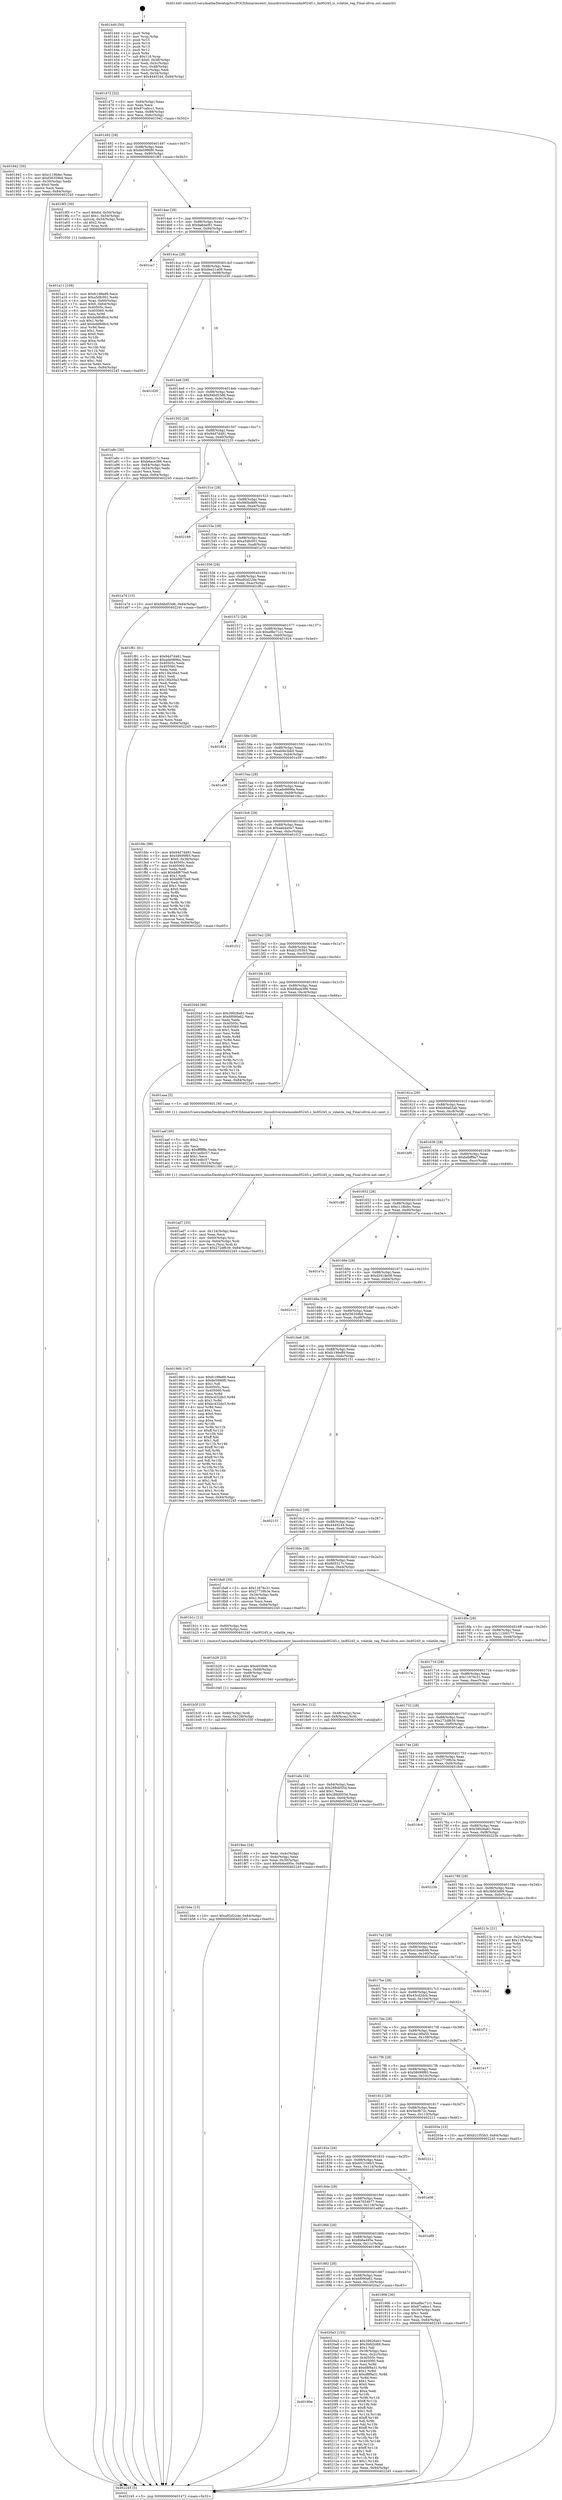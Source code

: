 digraph "0x401440" {
  label = "0x401440 (/mnt/c/Users/mathe/Desktop/tcc/POCII/binaries/extr_linuxdrivershwmonlm95245.c_lm95245_is_volatile_reg_Final-ollvm.out::main(0))"
  labelloc = "t"
  node[shape=record]

  Entry [label="",width=0.3,height=0.3,shape=circle,fillcolor=black,style=filled]
  "0x401472" [label="{
     0x401472 [32]\l
     | [instrs]\l
     &nbsp;&nbsp;0x401472 \<+6\>: mov -0x84(%rbp),%eax\l
     &nbsp;&nbsp;0x401478 \<+2\>: mov %eax,%ecx\l
     &nbsp;&nbsp;0x40147a \<+6\>: sub $0x87cabcc1,%ecx\l
     &nbsp;&nbsp;0x401480 \<+6\>: mov %eax,-0x88(%rbp)\l
     &nbsp;&nbsp;0x401486 \<+6\>: mov %ecx,-0x8c(%rbp)\l
     &nbsp;&nbsp;0x40148c \<+6\>: je 0000000000401942 \<main+0x502\>\l
  }"]
  "0x401942" [label="{
     0x401942 [30]\l
     | [instrs]\l
     &nbsp;&nbsp;0x401942 \<+5\>: mov $0xc118bfec,%eax\l
     &nbsp;&nbsp;0x401947 \<+5\>: mov $0xf36359b9,%ecx\l
     &nbsp;&nbsp;0x40194c \<+3\>: mov -0x30(%rbp),%edx\l
     &nbsp;&nbsp;0x40194f \<+3\>: cmp $0x0,%edx\l
     &nbsp;&nbsp;0x401952 \<+3\>: cmove %ecx,%eax\l
     &nbsp;&nbsp;0x401955 \<+6\>: mov %eax,-0x84(%rbp)\l
     &nbsp;&nbsp;0x40195b \<+5\>: jmp 0000000000402245 \<main+0xe05\>\l
  }"]
  "0x401492" [label="{
     0x401492 [28]\l
     | [instrs]\l
     &nbsp;&nbsp;0x401492 \<+5\>: jmp 0000000000401497 \<main+0x57\>\l
     &nbsp;&nbsp;0x401497 \<+6\>: mov -0x88(%rbp),%eax\l
     &nbsp;&nbsp;0x40149d \<+5\>: sub $0x8e5996f0,%eax\l
     &nbsp;&nbsp;0x4014a2 \<+6\>: mov %eax,-0x90(%rbp)\l
     &nbsp;&nbsp;0x4014a8 \<+6\>: je 00000000004019f3 \<main+0x5b3\>\l
  }"]
  Exit [label="",width=0.3,height=0.3,shape=circle,fillcolor=black,style=filled,peripheries=2]
  "0x4019f3" [label="{
     0x4019f3 [30]\l
     | [instrs]\l
     &nbsp;&nbsp;0x4019f3 \<+7\>: movl $0x64,-0x50(%rbp)\l
     &nbsp;&nbsp;0x4019fa \<+7\>: movl $0x1,-0x54(%rbp)\l
     &nbsp;&nbsp;0x401a01 \<+4\>: movslq -0x54(%rbp),%rax\l
     &nbsp;&nbsp;0x401a05 \<+4\>: shl $0x2,%rax\l
     &nbsp;&nbsp;0x401a09 \<+3\>: mov %rax,%rdi\l
     &nbsp;&nbsp;0x401a0c \<+5\>: call 0000000000401050 \<malloc@plt\>\l
     | [calls]\l
     &nbsp;&nbsp;0x401050 \{1\} (unknown)\l
  }"]
  "0x4014ae" [label="{
     0x4014ae [28]\l
     | [instrs]\l
     &nbsp;&nbsp;0x4014ae \<+5\>: jmp 00000000004014b3 \<main+0x73\>\l
     &nbsp;&nbsp;0x4014b3 \<+6\>: mov -0x88(%rbp),%eax\l
     &nbsp;&nbsp;0x4014b9 \<+5\>: sub $0x8e6eef81,%eax\l
     &nbsp;&nbsp;0x4014be \<+6\>: mov %eax,-0x94(%rbp)\l
     &nbsp;&nbsp;0x4014c4 \<+6\>: je 0000000000401ca7 \<main+0x867\>\l
  }"]
  "0x40189e" [label="{
     0x40189e\l
  }", style=dashed]
  "0x401ca7" [label="{
     0x401ca7\l
  }", style=dashed]
  "0x4014ca" [label="{
     0x4014ca [28]\l
     | [instrs]\l
     &nbsp;&nbsp;0x4014ca \<+5\>: jmp 00000000004014cf \<main+0x8f\>\l
     &nbsp;&nbsp;0x4014cf \<+6\>: mov -0x88(%rbp),%eax\l
     &nbsp;&nbsp;0x4014d5 \<+5\>: sub $0x8ee21a08,%eax\l
     &nbsp;&nbsp;0x4014da \<+6\>: mov %eax,-0x98(%rbp)\l
     &nbsp;&nbsp;0x4014e0 \<+6\>: je 0000000000401d30 \<main+0x8f0\>\l
  }"]
  "0x4020a3" [label="{
     0x4020a3 [153]\l
     | [instrs]\l
     &nbsp;&nbsp;0x4020a3 \<+5\>: mov $0x39926a61,%eax\l
     &nbsp;&nbsp;0x4020a8 \<+5\>: mov $0x3bfd3d69,%ecx\l
     &nbsp;&nbsp;0x4020ad \<+2\>: mov $0x1,%dl\l
     &nbsp;&nbsp;0x4020af \<+3\>: mov -0x38(%rbp),%esi\l
     &nbsp;&nbsp;0x4020b2 \<+3\>: mov %esi,-0x2c(%rbp)\l
     &nbsp;&nbsp;0x4020b5 \<+7\>: mov 0x40505c,%esi\l
     &nbsp;&nbsp;0x4020bc \<+7\>: mov 0x405060,%edi\l
     &nbsp;&nbsp;0x4020c3 \<+3\>: mov %esi,%r8d\l
     &nbsp;&nbsp;0x4020c6 \<+7\>: sub $0xd8f9a31,%r8d\l
     &nbsp;&nbsp;0x4020cd \<+4\>: sub $0x1,%r8d\l
     &nbsp;&nbsp;0x4020d1 \<+7\>: add $0xd8f9a31,%r8d\l
     &nbsp;&nbsp;0x4020d8 \<+4\>: imul %r8d,%esi\l
     &nbsp;&nbsp;0x4020dc \<+3\>: and $0x1,%esi\l
     &nbsp;&nbsp;0x4020df \<+3\>: cmp $0x0,%esi\l
     &nbsp;&nbsp;0x4020e2 \<+4\>: sete %r9b\l
     &nbsp;&nbsp;0x4020e6 \<+3\>: cmp $0xa,%edi\l
     &nbsp;&nbsp;0x4020e9 \<+4\>: setl %r10b\l
     &nbsp;&nbsp;0x4020ed \<+3\>: mov %r9b,%r11b\l
     &nbsp;&nbsp;0x4020f0 \<+4\>: xor $0xff,%r11b\l
     &nbsp;&nbsp;0x4020f4 \<+3\>: mov %r10b,%bl\l
     &nbsp;&nbsp;0x4020f7 \<+3\>: xor $0xff,%bl\l
     &nbsp;&nbsp;0x4020fa \<+3\>: xor $0x1,%dl\l
     &nbsp;&nbsp;0x4020fd \<+3\>: mov %r11b,%r14b\l
     &nbsp;&nbsp;0x402100 \<+4\>: and $0xff,%r14b\l
     &nbsp;&nbsp;0x402104 \<+3\>: and %dl,%r9b\l
     &nbsp;&nbsp;0x402107 \<+3\>: mov %bl,%r15b\l
     &nbsp;&nbsp;0x40210a \<+4\>: and $0xff,%r15b\l
     &nbsp;&nbsp;0x40210e \<+3\>: and %dl,%r10b\l
     &nbsp;&nbsp;0x402111 \<+3\>: or %r9b,%r14b\l
     &nbsp;&nbsp;0x402114 \<+3\>: or %r10b,%r15b\l
     &nbsp;&nbsp;0x402117 \<+3\>: xor %r15b,%r14b\l
     &nbsp;&nbsp;0x40211a \<+3\>: or %bl,%r11b\l
     &nbsp;&nbsp;0x40211d \<+4\>: xor $0xff,%r11b\l
     &nbsp;&nbsp;0x402121 \<+3\>: or $0x1,%dl\l
     &nbsp;&nbsp;0x402124 \<+3\>: and %dl,%r11b\l
     &nbsp;&nbsp;0x402127 \<+3\>: or %r11b,%r14b\l
     &nbsp;&nbsp;0x40212a \<+4\>: test $0x1,%r14b\l
     &nbsp;&nbsp;0x40212e \<+3\>: cmovne %ecx,%eax\l
     &nbsp;&nbsp;0x402131 \<+6\>: mov %eax,-0x84(%rbp)\l
     &nbsp;&nbsp;0x402137 \<+5\>: jmp 0000000000402245 \<main+0xe05\>\l
  }"]
  "0x401d30" [label="{
     0x401d30\l
  }", style=dashed]
  "0x4014e6" [label="{
     0x4014e6 [28]\l
     | [instrs]\l
     &nbsp;&nbsp;0x4014e6 \<+5\>: jmp 00000000004014eb \<main+0xab\>\l
     &nbsp;&nbsp;0x4014eb \<+6\>: mov -0x88(%rbp),%eax\l
     &nbsp;&nbsp;0x4014f1 \<+5\>: sub $0x94bd53d6,%eax\l
     &nbsp;&nbsp;0x4014f6 \<+6\>: mov %eax,-0x9c(%rbp)\l
     &nbsp;&nbsp;0x4014fc \<+6\>: je 0000000000401a8c \<main+0x64c\>\l
  }"]
  "0x401b4e" [label="{
     0x401b4e [15]\l
     | [instrs]\l
     &nbsp;&nbsp;0x401b4e \<+10\>: movl $0xa92d22de,-0x84(%rbp)\l
     &nbsp;&nbsp;0x401b58 \<+5\>: jmp 0000000000402245 \<main+0xe05\>\l
  }"]
  "0x401a8c" [label="{
     0x401a8c [30]\l
     | [instrs]\l
     &nbsp;&nbsp;0x401a8c \<+5\>: mov $0x805317c,%eax\l
     &nbsp;&nbsp;0x401a91 \<+5\>: mov $0xb6ace386,%ecx\l
     &nbsp;&nbsp;0x401a96 \<+3\>: mov -0x64(%rbp),%edx\l
     &nbsp;&nbsp;0x401a99 \<+3\>: cmp -0x54(%rbp),%edx\l
     &nbsp;&nbsp;0x401a9c \<+3\>: cmovl %ecx,%eax\l
     &nbsp;&nbsp;0x401a9f \<+6\>: mov %eax,-0x84(%rbp)\l
     &nbsp;&nbsp;0x401aa5 \<+5\>: jmp 0000000000402245 \<main+0xe05\>\l
  }"]
  "0x401502" [label="{
     0x401502 [28]\l
     | [instrs]\l
     &nbsp;&nbsp;0x401502 \<+5\>: jmp 0000000000401507 \<main+0xc7\>\l
     &nbsp;&nbsp;0x401507 \<+6\>: mov -0x88(%rbp),%eax\l
     &nbsp;&nbsp;0x40150d \<+5\>: sub $0x94d7d481,%eax\l
     &nbsp;&nbsp;0x401512 \<+6\>: mov %eax,-0xa0(%rbp)\l
     &nbsp;&nbsp;0x401518 \<+6\>: je 0000000000402225 \<main+0xde5\>\l
  }"]
  "0x401b3f" [label="{
     0x401b3f [15]\l
     | [instrs]\l
     &nbsp;&nbsp;0x401b3f \<+4\>: mov -0x60(%rbp),%rdi\l
     &nbsp;&nbsp;0x401b43 \<+6\>: mov %eax,-0x128(%rbp)\l
     &nbsp;&nbsp;0x401b49 \<+5\>: call 0000000000401030 \<free@plt\>\l
     | [calls]\l
     &nbsp;&nbsp;0x401030 \{1\} (unknown)\l
  }"]
  "0x402225" [label="{
     0x402225\l
  }", style=dashed]
  "0x40151e" [label="{
     0x40151e [28]\l
     | [instrs]\l
     &nbsp;&nbsp;0x40151e \<+5\>: jmp 0000000000401523 \<main+0xe3\>\l
     &nbsp;&nbsp;0x401523 \<+6\>: mov -0x88(%rbp),%eax\l
     &nbsp;&nbsp;0x401529 \<+5\>: sub $0x985bd6f9,%eax\l
     &nbsp;&nbsp;0x40152e \<+6\>: mov %eax,-0xa4(%rbp)\l
     &nbsp;&nbsp;0x401534 \<+6\>: je 0000000000402189 \<main+0xd49\>\l
  }"]
  "0x401b28" [label="{
     0x401b28 [23]\l
     | [instrs]\l
     &nbsp;&nbsp;0x401b28 \<+10\>: movabs $0x4030d6,%rdi\l
     &nbsp;&nbsp;0x401b32 \<+3\>: mov %eax,-0x68(%rbp)\l
     &nbsp;&nbsp;0x401b35 \<+3\>: mov -0x68(%rbp),%esi\l
     &nbsp;&nbsp;0x401b38 \<+2\>: mov $0x0,%al\l
     &nbsp;&nbsp;0x401b3a \<+5\>: call 0000000000401040 \<printf@plt\>\l
     | [calls]\l
     &nbsp;&nbsp;0x401040 \{1\} (unknown)\l
  }"]
  "0x402189" [label="{
     0x402189\l
  }", style=dashed]
  "0x40153a" [label="{
     0x40153a [28]\l
     | [instrs]\l
     &nbsp;&nbsp;0x40153a \<+5\>: jmp 000000000040153f \<main+0xff\>\l
     &nbsp;&nbsp;0x40153f \<+6\>: mov -0x88(%rbp),%eax\l
     &nbsp;&nbsp;0x401545 \<+5\>: sub $0xa5dfc001,%eax\l
     &nbsp;&nbsp;0x40154a \<+6\>: mov %eax,-0xa8(%rbp)\l
     &nbsp;&nbsp;0x401550 \<+6\>: je 0000000000401a7d \<main+0x63d\>\l
  }"]
  "0x401ad7" [label="{
     0x401ad7 [35]\l
     | [instrs]\l
     &nbsp;&nbsp;0x401ad7 \<+6\>: mov -0x124(%rbp),%ecx\l
     &nbsp;&nbsp;0x401add \<+3\>: imul %eax,%ecx\l
     &nbsp;&nbsp;0x401ae0 \<+4\>: mov -0x60(%rbp),%rsi\l
     &nbsp;&nbsp;0x401ae4 \<+4\>: movslq -0x64(%rbp),%rdi\l
     &nbsp;&nbsp;0x401ae8 \<+3\>: mov %ecx,(%rsi,%rdi,4)\l
     &nbsp;&nbsp;0x401aeb \<+10\>: movl $0x272df639,-0x84(%rbp)\l
     &nbsp;&nbsp;0x401af5 \<+5\>: jmp 0000000000402245 \<main+0xe05\>\l
  }"]
  "0x401a7d" [label="{
     0x401a7d [15]\l
     | [instrs]\l
     &nbsp;&nbsp;0x401a7d \<+10\>: movl $0x94bd53d6,-0x84(%rbp)\l
     &nbsp;&nbsp;0x401a87 \<+5\>: jmp 0000000000402245 \<main+0xe05\>\l
  }"]
  "0x401556" [label="{
     0x401556 [28]\l
     | [instrs]\l
     &nbsp;&nbsp;0x401556 \<+5\>: jmp 000000000040155b \<main+0x11b\>\l
     &nbsp;&nbsp;0x40155b \<+6\>: mov -0x88(%rbp),%eax\l
     &nbsp;&nbsp;0x401561 \<+5\>: sub $0xa92d22de,%eax\l
     &nbsp;&nbsp;0x401566 \<+6\>: mov %eax,-0xac(%rbp)\l
     &nbsp;&nbsp;0x40156c \<+6\>: je 0000000000401f81 \<main+0xb41\>\l
  }"]
  "0x401aaf" [label="{
     0x401aaf [40]\l
     | [instrs]\l
     &nbsp;&nbsp;0x401aaf \<+5\>: mov $0x2,%ecx\l
     &nbsp;&nbsp;0x401ab4 \<+1\>: cltd\l
     &nbsp;&nbsp;0x401ab5 \<+2\>: idiv %ecx\l
     &nbsp;&nbsp;0x401ab7 \<+6\>: imul $0xfffffffe,%edx,%ecx\l
     &nbsp;&nbsp;0x401abd \<+6\>: add $0x1edbc57,%ecx\l
     &nbsp;&nbsp;0x401ac3 \<+3\>: add $0x1,%ecx\l
     &nbsp;&nbsp;0x401ac6 \<+6\>: sub $0x1edbc57,%ecx\l
     &nbsp;&nbsp;0x401acc \<+6\>: mov %ecx,-0x124(%rbp)\l
     &nbsp;&nbsp;0x401ad2 \<+5\>: call 0000000000401160 \<next_i\>\l
     | [calls]\l
     &nbsp;&nbsp;0x401160 \{1\} (/mnt/c/Users/mathe/Desktop/tcc/POCII/binaries/extr_linuxdrivershwmonlm95245.c_lm95245_is_volatile_reg_Final-ollvm.out::next_i)\l
  }"]
  "0x401f81" [label="{
     0x401f81 [91]\l
     | [instrs]\l
     &nbsp;&nbsp;0x401f81 \<+5\>: mov $0x94d7d481,%eax\l
     &nbsp;&nbsp;0x401f86 \<+5\>: mov $0xade9896a,%ecx\l
     &nbsp;&nbsp;0x401f8b \<+7\>: mov 0x40505c,%edx\l
     &nbsp;&nbsp;0x401f92 \<+7\>: mov 0x405060,%esi\l
     &nbsp;&nbsp;0x401f99 \<+2\>: mov %edx,%edi\l
     &nbsp;&nbsp;0x401f9b \<+6\>: add $0x13fa30a3,%edi\l
     &nbsp;&nbsp;0x401fa1 \<+3\>: sub $0x1,%edi\l
     &nbsp;&nbsp;0x401fa4 \<+6\>: sub $0x13fa30a3,%edi\l
     &nbsp;&nbsp;0x401faa \<+3\>: imul %edi,%edx\l
     &nbsp;&nbsp;0x401fad \<+3\>: and $0x1,%edx\l
     &nbsp;&nbsp;0x401fb0 \<+3\>: cmp $0x0,%edx\l
     &nbsp;&nbsp;0x401fb3 \<+4\>: sete %r8b\l
     &nbsp;&nbsp;0x401fb7 \<+3\>: cmp $0xa,%esi\l
     &nbsp;&nbsp;0x401fba \<+4\>: setl %r9b\l
     &nbsp;&nbsp;0x401fbe \<+3\>: mov %r8b,%r10b\l
     &nbsp;&nbsp;0x401fc1 \<+3\>: and %r9b,%r10b\l
     &nbsp;&nbsp;0x401fc4 \<+3\>: xor %r9b,%r8b\l
     &nbsp;&nbsp;0x401fc7 \<+3\>: or %r8b,%r10b\l
     &nbsp;&nbsp;0x401fca \<+4\>: test $0x1,%r10b\l
     &nbsp;&nbsp;0x401fce \<+3\>: cmovne %ecx,%eax\l
     &nbsp;&nbsp;0x401fd1 \<+6\>: mov %eax,-0x84(%rbp)\l
     &nbsp;&nbsp;0x401fd7 \<+5\>: jmp 0000000000402245 \<main+0xe05\>\l
  }"]
  "0x401572" [label="{
     0x401572 [28]\l
     | [instrs]\l
     &nbsp;&nbsp;0x401572 \<+5\>: jmp 0000000000401577 \<main+0x137\>\l
     &nbsp;&nbsp;0x401577 \<+6\>: mov -0x88(%rbp),%eax\l
     &nbsp;&nbsp;0x40157d \<+5\>: sub $0xa9bc71c1,%eax\l
     &nbsp;&nbsp;0x401582 \<+6\>: mov %eax,-0xb0(%rbp)\l
     &nbsp;&nbsp;0x401588 \<+6\>: je 0000000000401924 \<main+0x4e4\>\l
  }"]
  "0x401a11" [label="{
     0x401a11 [108]\l
     | [instrs]\l
     &nbsp;&nbsp;0x401a11 \<+5\>: mov $0xfc198e89,%ecx\l
     &nbsp;&nbsp;0x401a16 \<+5\>: mov $0xa5dfc001,%edx\l
     &nbsp;&nbsp;0x401a1b \<+4\>: mov %rax,-0x60(%rbp)\l
     &nbsp;&nbsp;0x401a1f \<+7\>: movl $0x0,-0x64(%rbp)\l
     &nbsp;&nbsp;0x401a26 \<+7\>: mov 0x40505c,%esi\l
     &nbsp;&nbsp;0x401a2d \<+8\>: mov 0x405060,%r8d\l
     &nbsp;&nbsp;0x401a35 \<+3\>: mov %esi,%r9d\l
     &nbsp;&nbsp;0x401a38 \<+7\>: sub $0xbdd8d8cd,%r9d\l
     &nbsp;&nbsp;0x401a3f \<+4\>: sub $0x1,%r9d\l
     &nbsp;&nbsp;0x401a43 \<+7\>: add $0xbdd8d8cd,%r9d\l
     &nbsp;&nbsp;0x401a4a \<+4\>: imul %r9d,%esi\l
     &nbsp;&nbsp;0x401a4e \<+3\>: and $0x1,%esi\l
     &nbsp;&nbsp;0x401a51 \<+3\>: cmp $0x0,%esi\l
     &nbsp;&nbsp;0x401a54 \<+4\>: sete %r10b\l
     &nbsp;&nbsp;0x401a58 \<+4\>: cmp $0xa,%r8d\l
     &nbsp;&nbsp;0x401a5c \<+4\>: setl %r11b\l
     &nbsp;&nbsp;0x401a60 \<+3\>: mov %r10b,%bl\l
     &nbsp;&nbsp;0x401a63 \<+3\>: and %r11b,%bl\l
     &nbsp;&nbsp;0x401a66 \<+3\>: xor %r11b,%r10b\l
     &nbsp;&nbsp;0x401a69 \<+3\>: or %r10b,%bl\l
     &nbsp;&nbsp;0x401a6c \<+3\>: test $0x1,%bl\l
     &nbsp;&nbsp;0x401a6f \<+3\>: cmovne %edx,%ecx\l
     &nbsp;&nbsp;0x401a72 \<+6\>: mov %ecx,-0x84(%rbp)\l
     &nbsp;&nbsp;0x401a78 \<+5\>: jmp 0000000000402245 \<main+0xe05\>\l
  }"]
  "0x401924" [label="{
     0x401924\l
  }", style=dashed]
  "0x40158e" [label="{
     0x40158e [28]\l
     | [instrs]\l
     &nbsp;&nbsp;0x40158e \<+5\>: jmp 0000000000401593 \<main+0x153\>\l
     &nbsp;&nbsp;0x401593 \<+6\>: mov -0x88(%rbp),%eax\l
     &nbsp;&nbsp;0x401599 \<+5\>: sub $0xab9e3bb0,%eax\l
     &nbsp;&nbsp;0x40159e \<+6\>: mov %eax,-0xb4(%rbp)\l
     &nbsp;&nbsp;0x4015a4 \<+6\>: je 0000000000401e39 \<main+0x9f9\>\l
  }"]
  "0x401882" [label="{
     0x401882 [28]\l
     | [instrs]\l
     &nbsp;&nbsp;0x401882 \<+5\>: jmp 0000000000401887 \<main+0x447\>\l
     &nbsp;&nbsp;0x401887 \<+6\>: mov -0x88(%rbp),%eax\l
     &nbsp;&nbsp;0x40188d \<+5\>: sub $0x6f090a62,%eax\l
     &nbsp;&nbsp;0x401892 \<+6\>: mov %eax,-0x120(%rbp)\l
     &nbsp;&nbsp;0x401898 \<+6\>: je 00000000004020a3 \<main+0xc63\>\l
  }"]
  "0x401e39" [label="{
     0x401e39\l
  }", style=dashed]
  "0x4015aa" [label="{
     0x4015aa [28]\l
     | [instrs]\l
     &nbsp;&nbsp;0x4015aa \<+5\>: jmp 00000000004015af \<main+0x16f\>\l
     &nbsp;&nbsp;0x4015af \<+6\>: mov -0x88(%rbp),%eax\l
     &nbsp;&nbsp;0x4015b5 \<+5\>: sub $0xade9896a,%eax\l
     &nbsp;&nbsp;0x4015ba \<+6\>: mov %eax,-0xb8(%rbp)\l
     &nbsp;&nbsp;0x4015c0 \<+6\>: je 0000000000401fdc \<main+0xb9c\>\l
  }"]
  "0x401906" [label="{
     0x401906 [30]\l
     | [instrs]\l
     &nbsp;&nbsp;0x401906 \<+5\>: mov $0xa9bc71c1,%eax\l
     &nbsp;&nbsp;0x40190b \<+5\>: mov $0x87cabcc1,%ecx\l
     &nbsp;&nbsp;0x401910 \<+3\>: mov -0x30(%rbp),%edx\l
     &nbsp;&nbsp;0x401913 \<+3\>: cmp $0x1,%edx\l
     &nbsp;&nbsp;0x401916 \<+3\>: cmovl %ecx,%eax\l
     &nbsp;&nbsp;0x401919 \<+6\>: mov %eax,-0x84(%rbp)\l
     &nbsp;&nbsp;0x40191f \<+5\>: jmp 0000000000402245 \<main+0xe05\>\l
  }"]
  "0x401fdc" [label="{
     0x401fdc [98]\l
     | [instrs]\l
     &nbsp;&nbsp;0x401fdc \<+5\>: mov $0x94d7d481,%eax\l
     &nbsp;&nbsp;0x401fe1 \<+5\>: mov $0x58699f65,%ecx\l
     &nbsp;&nbsp;0x401fe6 \<+7\>: movl $0x0,-0x38(%rbp)\l
     &nbsp;&nbsp;0x401fed \<+7\>: mov 0x40505c,%edx\l
     &nbsp;&nbsp;0x401ff4 \<+7\>: mov 0x405060,%esi\l
     &nbsp;&nbsp;0x401ffb \<+2\>: mov %edx,%edi\l
     &nbsp;&nbsp;0x401ffd \<+6\>: add $0xb8f670a9,%edi\l
     &nbsp;&nbsp;0x402003 \<+3\>: sub $0x1,%edi\l
     &nbsp;&nbsp;0x402006 \<+6\>: sub $0xb8f670a9,%edi\l
     &nbsp;&nbsp;0x40200c \<+3\>: imul %edi,%edx\l
     &nbsp;&nbsp;0x40200f \<+3\>: and $0x1,%edx\l
     &nbsp;&nbsp;0x402012 \<+3\>: cmp $0x0,%edx\l
     &nbsp;&nbsp;0x402015 \<+4\>: sete %r8b\l
     &nbsp;&nbsp;0x402019 \<+3\>: cmp $0xa,%esi\l
     &nbsp;&nbsp;0x40201c \<+4\>: setl %r9b\l
     &nbsp;&nbsp;0x402020 \<+3\>: mov %r8b,%r10b\l
     &nbsp;&nbsp;0x402023 \<+3\>: and %r9b,%r10b\l
     &nbsp;&nbsp;0x402026 \<+3\>: xor %r9b,%r8b\l
     &nbsp;&nbsp;0x402029 \<+3\>: or %r8b,%r10b\l
     &nbsp;&nbsp;0x40202c \<+4\>: test $0x1,%r10b\l
     &nbsp;&nbsp;0x402030 \<+3\>: cmovne %ecx,%eax\l
     &nbsp;&nbsp;0x402033 \<+6\>: mov %eax,-0x84(%rbp)\l
     &nbsp;&nbsp;0x402039 \<+5\>: jmp 0000000000402245 \<main+0xe05\>\l
  }"]
  "0x4015c6" [label="{
     0x4015c6 [28]\l
     | [instrs]\l
     &nbsp;&nbsp;0x4015c6 \<+5\>: jmp 00000000004015cb \<main+0x18b\>\l
     &nbsp;&nbsp;0x4015cb \<+6\>: mov -0x88(%rbp),%eax\l
     &nbsp;&nbsp;0x4015d1 \<+5\>: sub $0xaeb4e0a7,%eax\l
     &nbsp;&nbsp;0x4015d6 \<+6\>: mov %eax,-0xbc(%rbp)\l
     &nbsp;&nbsp;0x4015dc \<+6\>: je 0000000000401f12 \<main+0xad2\>\l
  }"]
  "0x401866" [label="{
     0x401866 [28]\l
     | [instrs]\l
     &nbsp;&nbsp;0x401866 \<+5\>: jmp 000000000040186b \<main+0x42b\>\l
     &nbsp;&nbsp;0x40186b \<+6\>: mov -0x88(%rbp),%eax\l
     &nbsp;&nbsp;0x401871 \<+5\>: sub $0x6b6a495e,%eax\l
     &nbsp;&nbsp;0x401876 \<+6\>: mov %eax,-0x11c(%rbp)\l
     &nbsp;&nbsp;0x40187c \<+6\>: je 0000000000401906 \<main+0x4c6\>\l
  }"]
  "0x401f12" [label="{
     0x401f12\l
  }", style=dashed]
  "0x4015e2" [label="{
     0x4015e2 [28]\l
     | [instrs]\l
     &nbsp;&nbsp;0x4015e2 \<+5\>: jmp 00000000004015e7 \<main+0x1a7\>\l
     &nbsp;&nbsp;0x4015e7 \<+6\>: mov -0x88(%rbp),%eax\l
     &nbsp;&nbsp;0x4015ed \<+5\>: sub $0xb21f55b3,%eax\l
     &nbsp;&nbsp;0x4015f2 \<+6\>: mov %eax,-0xc0(%rbp)\l
     &nbsp;&nbsp;0x4015f8 \<+6\>: je 000000000040204d \<main+0xc0d\>\l
  }"]
  "0x401e89" [label="{
     0x401e89\l
  }", style=dashed]
  "0x40204d" [label="{
     0x40204d [86]\l
     | [instrs]\l
     &nbsp;&nbsp;0x40204d \<+5\>: mov $0x39926a61,%eax\l
     &nbsp;&nbsp;0x402052 \<+5\>: mov $0x6f090a62,%ecx\l
     &nbsp;&nbsp;0x402057 \<+2\>: xor %edx,%edx\l
     &nbsp;&nbsp;0x402059 \<+7\>: mov 0x40505c,%esi\l
     &nbsp;&nbsp;0x402060 \<+7\>: mov 0x405060,%edi\l
     &nbsp;&nbsp;0x402067 \<+3\>: sub $0x1,%edx\l
     &nbsp;&nbsp;0x40206a \<+3\>: mov %esi,%r8d\l
     &nbsp;&nbsp;0x40206d \<+3\>: add %edx,%r8d\l
     &nbsp;&nbsp;0x402070 \<+4\>: imul %r8d,%esi\l
     &nbsp;&nbsp;0x402074 \<+3\>: and $0x1,%esi\l
     &nbsp;&nbsp;0x402077 \<+3\>: cmp $0x0,%esi\l
     &nbsp;&nbsp;0x40207a \<+4\>: sete %r9b\l
     &nbsp;&nbsp;0x40207e \<+3\>: cmp $0xa,%edi\l
     &nbsp;&nbsp;0x402081 \<+4\>: setl %r10b\l
     &nbsp;&nbsp;0x402085 \<+3\>: mov %r9b,%r11b\l
     &nbsp;&nbsp;0x402088 \<+3\>: and %r10b,%r11b\l
     &nbsp;&nbsp;0x40208b \<+3\>: xor %r10b,%r9b\l
     &nbsp;&nbsp;0x40208e \<+3\>: or %r9b,%r11b\l
     &nbsp;&nbsp;0x402091 \<+4\>: test $0x1,%r11b\l
     &nbsp;&nbsp;0x402095 \<+3\>: cmovne %ecx,%eax\l
     &nbsp;&nbsp;0x402098 \<+6\>: mov %eax,-0x84(%rbp)\l
     &nbsp;&nbsp;0x40209e \<+5\>: jmp 0000000000402245 \<main+0xe05\>\l
  }"]
  "0x4015fe" [label="{
     0x4015fe [28]\l
     | [instrs]\l
     &nbsp;&nbsp;0x4015fe \<+5\>: jmp 0000000000401603 \<main+0x1c3\>\l
     &nbsp;&nbsp;0x401603 \<+6\>: mov -0x88(%rbp),%eax\l
     &nbsp;&nbsp;0x401609 \<+5\>: sub $0xb6ace386,%eax\l
     &nbsp;&nbsp;0x40160e \<+6\>: mov %eax,-0xc4(%rbp)\l
     &nbsp;&nbsp;0x401614 \<+6\>: je 0000000000401aaa \<main+0x66a\>\l
  }"]
  "0x40184a" [label="{
     0x40184a [28]\l
     | [instrs]\l
     &nbsp;&nbsp;0x40184a \<+5\>: jmp 000000000040184f \<main+0x40f\>\l
     &nbsp;&nbsp;0x40184f \<+6\>: mov -0x88(%rbp),%eax\l
     &nbsp;&nbsp;0x401855 \<+5\>: sub $0x67654b77,%eax\l
     &nbsp;&nbsp;0x40185a \<+6\>: mov %eax,-0x118(%rbp)\l
     &nbsp;&nbsp;0x401860 \<+6\>: je 0000000000401e89 \<main+0xa49\>\l
  }"]
  "0x401aaa" [label="{
     0x401aaa [5]\l
     | [instrs]\l
     &nbsp;&nbsp;0x401aaa \<+5\>: call 0000000000401160 \<next_i\>\l
     | [calls]\l
     &nbsp;&nbsp;0x401160 \{1\} (/mnt/c/Users/mathe/Desktop/tcc/POCII/binaries/extr_linuxdrivershwmonlm95245.c_lm95245_is_volatile_reg_Final-ollvm.out::next_i)\l
  }"]
  "0x40161a" [label="{
     0x40161a [28]\l
     | [instrs]\l
     &nbsp;&nbsp;0x40161a \<+5\>: jmp 000000000040161f \<main+0x1df\>\l
     &nbsp;&nbsp;0x40161f \<+6\>: mov -0x88(%rbp),%eax\l
     &nbsp;&nbsp;0x401625 \<+5\>: sub $0xb94a62ab,%eax\l
     &nbsp;&nbsp;0x40162a \<+6\>: mov %eax,-0xc8(%rbp)\l
     &nbsp;&nbsp;0x401630 \<+6\>: je 0000000000401bf0 \<main+0x7b0\>\l
  }"]
  "0x401e08" [label="{
     0x401e08\l
  }", style=dashed]
  "0x401bf0" [label="{
     0x401bf0\l
  }", style=dashed]
  "0x401636" [label="{
     0x401636 [28]\l
     | [instrs]\l
     &nbsp;&nbsp;0x401636 \<+5\>: jmp 000000000040163b \<main+0x1fb\>\l
     &nbsp;&nbsp;0x40163b \<+6\>: mov -0x88(%rbp),%eax\l
     &nbsp;&nbsp;0x401641 \<+5\>: sub $0xbdbff9a7,%eax\l
     &nbsp;&nbsp;0x401646 \<+6\>: mov %eax,-0xcc(%rbp)\l
     &nbsp;&nbsp;0x40164c \<+6\>: je 0000000000401c89 \<main+0x849\>\l
  }"]
  "0x40182e" [label="{
     0x40182e [28]\l
     | [instrs]\l
     &nbsp;&nbsp;0x40182e \<+5\>: jmp 0000000000401833 \<main+0x3f3\>\l
     &nbsp;&nbsp;0x401833 \<+6\>: mov -0x88(%rbp),%eax\l
     &nbsp;&nbsp;0x401839 \<+5\>: sub $0x652106b3,%eax\l
     &nbsp;&nbsp;0x40183e \<+6\>: mov %eax,-0x114(%rbp)\l
     &nbsp;&nbsp;0x401844 \<+6\>: je 0000000000401e08 \<main+0x9c8\>\l
  }"]
  "0x401c89" [label="{
     0x401c89\l
  }", style=dashed]
  "0x401652" [label="{
     0x401652 [28]\l
     | [instrs]\l
     &nbsp;&nbsp;0x401652 \<+5\>: jmp 0000000000401657 \<main+0x217\>\l
     &nbsp;&nbsp;0x401657 \<+6\>: mov -0x88(%rbp),%eax\l
     &nbsp;&nbsp;0x40165d \<+5\>: sub $0xc118bfec,%eax\l
     &nbsp;&nbsp;0x401662 \<+6\>: mov %eax,-0xd0(%rbp)\l
     &nbsp;&nbsp;0x401668 \<+6\>: je 0000000000401e7a \<main+0xa3a\>\l
  }"]
  "0x402211" [label="{
     0x402211\l
  }", style=dashed]
  "0x401e7a" [label="{
     0x401e7a\l
  }", style=dashed]
  "0x40166e" [label="{
     0x40166e [28]\l
     | [instrs]\l
     &nbsp;&nbsp;0x40166e \<+5\>: jmp 0000000000401673 \<main+0x233\>\l
     &nbsp;&nbsp;0x401673 \<+6\>: mov -0x88(%rbp),%eax\l
     &nbsp;&nbsp;0x401679 \<+5\>: sub $0xd3418e08,%eax\l
     &nbsp;&nbsp;0x40167e \<+6\>: mov %eax,-0xd4(%rbp)\l
     &nbsp;&nbsp;0x401684 \<+6\>: je 00000000004021c1 \<main+0xd81\>\l
  }"]
  "0x401812" [label="{
     0x401812 [28]\l
     | [instrs]\l
     &nbsp;&nbsp;0x401812 \<+5\>: jmp 0000000000401817 \<main+0x3d7\>\l
     &nbsp;&nbsp;0x401817 \<+6\>: mov -0x88(%rbp),%eax\l
     &nbsp;&nbsp;0x40181d \<+5\>: sub $0x5ecfb72c,%eax\l
     &nbsp;&nbsp;0x401822 \<+6\>: mov %eax,-0x110(%rbp)\l
     &nbsp;&nbsp;0x401828 \<+6\>: je 0000000000402211 \<main+0xdd1\>\l
  }"]
  "0x4021c1" [label="{
     0x4021c1\l
  }", style=dashed]
  "0x40168a" [label="{
     0x40168a [28]\l
     | [instrs]\l
     &nbsp;&nbsp;0x40168a \<+5\>: jmp 000000000040168f \<main+0x24f\>\l
     &nbsp;&nbsp;0x40168f \<+6\>: mov -0x88(%rbp),%eax\l
     &nbsp;&nbsp;0x401695 \<+5\>: sub $0xf36359b9,%eax\l
     &nbsp;&nbsp;0x40169a \<+6\>: mov %eax,-0xd8(%rbp)\l
     &nbsp;&nbsp;0x4016a0 \<+6\>: je 0000000000401960 \<main+0x520\>\l
  }"]
  "0x40203e" [label="{
     0x40203e [15]\l
     | [instrs]\l
     &nbsp;&nbsp;0x40203e \<+10\>: movl $0xb21f55b3,-0x84(%rbp)\l
     &nbsp;&nbsp;0x402048 \<+5\>: jmp 0000000000402245 \<main+0xe05\>\l
  }"]
  "0x401960" [label="{
     0x401960 [147]\l
     | [instrs]\l
     &nbsp;&nbsp;0x401960 \<+5\>: mov $0xfc198e89,%eax\l
     &nbsp;&nbsp;0x401965 \<+5\>: mov $0x8e5996f0,%ecx\l
     &nbsp;&nbsp;0x40196a \<+2\>: mov $0x1,%dl\l
     &nbsp;&nbsp;0x40196c \<+7\>: mov 0x40505c,%esi\l
     &nbsp;&nbsp;0x401973 \<+7\>: mov 0x405060,%edi\l
     &nbsp;&nbsp;0x40197a \<+3\>: mov %esi,%r8d\l
     &nbsp;&nbsp;0x40197d \<+7\>: sub $0xbc432de3,%r8d\l
     &nbsp;&nbsp;0x401984 \<+4\>: sub $0x1,%r8d\l
     &nbsp;&nbsp;0x401988 \<+7\>: add $0xbc432de3,%r8d\l
     &nbsp;&nbsp;0x40198f \<+4\>: imul %r8d,%esi\l
     &nbsp;&nbsp;0x401993 \<+3\>: and $0x1,%esi\l
     &nbsp;&nbsp;0x401996 \<+3\>: cmp $0x0,%esi\l
     &nbsp;&nbsp;0x401999 \<+4\>: sete %r9b\l
     &nbsp;&nbsp;0x40199d \<+3\>: cmp $0xa,%edi\l
     &nbsp;&nbsp;0x4019a0 \<+4\>: setl %r10b\l
     &nbsp;&nbsp;0x4019a4 \<+3\>: mov %r9b,%r11b\l
     &nbsp;&nbsp;0x4019a7 \<+4\>: xor $0xff,%r11b\l
     &nbsp;&nbsp;0x4019ab \<+3\>: mov %r10b,%bl\l
     &nbsp;&nbsp;0x4019ae \<+3\>: xor $0xff,%bl\l
     &nbsp;&nbsp;0x4019b1 \<+3\>: xor $0x1,%dl\l
     &nbsp;&nbsp;0x4019b4 \<+3\>: mov %r11b,%r14b\l
     &nbsp;&nbsp;0x4019b7 \<+4\>: and $0xff,%r14b\l
     &nbsp;&nbsp;0x4019bb \<+3\>: and %dl,%r9b\l
     &nbsp;&nbsp;0x4019be \<+3\>: mov %bl,%r15b\l
     &nbsp;&nbsp;0x4019c1 \<+4\>: and $0xff,%r15b\l
     &nbsp;&nbsp;0x4019c5 \<+3\>: and %dl,%r10b\l
     &nbsp;&nbsp;0x4019c8 \<+3\>: or %r9b,%r14b\l
     &nbsp;&nbsp;0x4019cb \<+3\>: or %r10b,%r15b\l
     &nbsp;&nbsp;0x4019ce \<+3\>: xor %r15b,%r14b\l
     &nbsp;&nbsp;0x4019d1 \<+3\>: or %bl,%r11b\l
     &nbsp;&nbsp;0x4019d4 \<+4\>: xor $0xff,%r11b\l
     &nbsp;&nbsp;0x4019d8 \<+3\>: or $0x1,%dl\l
     &nbsp;&nbsp;0x4019db \<+3\>: and %dl,%r11b\l
     &nbsp;&nbsp;0x4019de \<+3\>: or %r11b,%r14b\l
     &nbsp;&nbsp;0x4019e1 \<+4\>: test $0x1,%r14b\l
     &nbsp;&nbsp;0x4019e5 \<+3\>: cmovne %ecx,%eax\l
     &nbsp;&nbsp;0x4019e8 \<+6\>: mov %eax,-0x84(%rbp)\l
     &nbsp;&nbsp;0x4019ee \<+5\>: jmp 0000000000402245 \<main+0xe05\>\l
  }"]
  "0x4016a6" [label="{
     0x4016a6 [28]\l
     | [instrs]\l
     &nbsp;&nbsp;0x4016a6 \<+5\>: jmp 00000000004016ab \<main+0x26b\>\l
     &nbsp;&nbsp;0x4016ab \<+6\>: mov -0x88(%rbp),%eax\l
     &nbsp;&nbsp;0x4016b1 \<+5\>: sub $0xfc198e89,%eax\l
     &nbsp;&nbsp;0x4016b6 \<+6\>: mov %eax,-0xdc(%rbp)\l
     &nbsp;&nbsp;0x4016bc \<+6\>: je 0000000000402151 \<main+0xd11\>\l
  }"]
  "0x4017f6" [label="{
     0x4017f6 [28]\l
     | [instrs]\l
     &nbsp;&nbsp;0x4017f6 \<+5\>: jmp 00000000004017fb \<main+0x3bb\>\l
     &nbsp;&nbsp;0x4017fb \<+6\>: mov -0x88(%rbp),%eax\l
     &nbsp;&nbsp;0x401801 \<+5\>: sub $0x58699f65,%eax\l
     &nbsp;&nbsp;0x401806 \<+6\>: mov %eax,-0x10c(%rbp)\l
     &nbsp;&nbsp;0x40180c \<+6\>: je 000000000040203e \<main+0xbfe\>\l
  }"]
  "0x402151" [label="{
     0x402151\l
  }", style=dashed]
  "0x4016c2" [label="{
     0x4016c2 [28]\l
     | [instrs]\l
     &nbsp;&nbsp;0x4016c2 \<+5\>: jmp 00000000004016c7 \<main+0x287\>\l
     &nbsp;&nbsp;0x4016c7 \<+6\>: mov -0x88(%rbp),%eax\l
     &nbsp;&nbsp;0x4016cd \<+5\>: sub $0x4440244,%eax\l
     &nbsp;&nbsp;0x4016d2 \<+6\>: mov %eax,-0xe0(%rbp)\l
     &nbsp;&nbsp;0x4016d8 \<+6\>: je 00000000004018a8 \<main+0x468\>\l
  }"]
  "0x401e17" [label="{
     0x401e17\l
  }", style=dashed]
  "0x4018a8" [label="{
     0x4018a8 [30]\l
     | [instrs]\l
     &nbsp;&nbsp;0x4018a8 \<+5\>: mov $0x11676c31,%eax\l
     &nbsp;&nbsp;0x4018ad \<+5\>: mov $0x27739b3e,%ecx\l
     &nbsp;&nbsp;0x4018b2 \<+3\>: mov -0x34(%rbp),%edx\l
     &nbsp;&nbsp;0x4018b5 \<+3\>: cmp $0x2,%edx\l
     &nbsp;&nbsp;0x4018b8 \<+3\>: cmovne %ecx,%eax\l
     &nbsp;&nbsp;0x4018bb \<+6\>: mov %eax,-0x84(%rbp)\l
     &nbsp;&nbsp;0x4018c1 \<+5\>: jmp 0000000000402245 \<main+0xe05\>\l
  }"]
  "0x4016de" [label="{
     0x4016de [28]\l
     | [instrs]\l
     &nbsp;&nbsp;0x4016de \<+5\>: jmp 00000000004016e3 \<main+0x2a3\>\l
     &nbsp;&nbsp;0x4016e3 \<+6\>: mov -0x88(%rbp),%eax\l
     &nbsp;&nbsp;0x4016e9 \<+5\>: sub $0x805317c,%eax\l
     &nbsp;&nbsp;0x4016ee \<+6\>: mov %eax,-0xe4(%rbp)\l
     &nbsp;&nbsp;0x4016f4 \<+6\>: je 0000000000401b1c \<main+0x6dc\>\l
  }"]
  "0x402245" [label="{
     0x402245 [5]\l
     | [instrs]\l
     &nbsp;&nbsp;0x402245 \<+5\>: jmp 0000000000401472 \<main+0x32\>\l
  }"]
  "0x401440" [label="{
     0x401440 [50]\l
     | [instrs]\l
     &nbsp;&nbsp;0x401440 \<+1\>: push %rbp\l
     &nbsp;&nbsp;0x401441 \<+3\>: mov %rsp,%rbp\l
     &nbsp;&nbsp;0x401444 \<+2\>: push %r15\l
     &nbsp;&nbsp;0x401446 \<+2\>: push %r14\l
     &nbsp;&nbsp;0x401448 \<+2\>: push %r13\l
     &nbsp;&nbsp;0x40144a \<+2\>: push %r12\l
     &nbsp;&nbsp;0x40144c \<+1\>: push %rbx\l
     &nbsp;&nbsp;0x40144d \<+7\>: sub $0x118,%rsp\l
     &nbsp;&nbsp;0x401454 \<+7\>: movl $0x0,-0x38(%rbp)\l
     &nbsp;&nbsp;0x40145b \<+3\>: mov %edi,-0x3c(%rbp)\l
     &nbsp;&nbsp;0x40145e \<+4\>: mov %rsi,-0x48(%rbp)\l
     &nbsp;&nbsp;0x401462 \<+3\>: mov -0x3c(%rbp),%edi\l
     &nbsp;&nbsp;0x401465 \<+3\>: mov %edi,-0x34(%rbp)\l
     &nbsp;&nbsp;0x401468 \<+10\>: movl $0x4440244,-0x84(%rbp)\l
  }"]
  "0x4017da" [label="{
     0x4017da [28]\l
     | [instrs]\l
     &nbsp;&nbsp;0x4017da \<+5\>: jmp 00000000004017df \<main+0x39f\>\l
     &nbsp;&nbsp;0x4017df \<+6\>: mov -0x88(%rbp),%eax\l
     &nbsp;&nbsp;0x4017e5 \<+5\>: sub $0x4a188a55,%eax\l
     &nbsp;&nbsp;0x4017ea \<+6\>: mov %eax,-0x108(%rbp)\l
     &nbsp;&nbsp;0x4017f0 \<+6\>: je 0000000000401e17 \<main+0x9d7\>\l
  }"]
  "0x401b1c" [label="{
     0x401b1c [12]\l
     | [instrs]\l
     &nbsp;&nbsp;0x401b1c \<+4\>: mov -0x60(%rbp),%rdi\l
     &nbsp;&nbsp;0x401b20 \<+3\>: mov -0x50(%rbp),%esi\l
     &nbsp;&nbsp;0x401b23 \<+5\>: call 0000000000401240 \<lm95245_is_volatile_reg\>\l
     | [calls]\l
     &nbsp;&nbsp;0x401240 \{1\} (/mnt/c/Users/mathe/Desktop/tcc/POCII/binaries/extr_linuxdrivershwmonlm95245.c_lm95245_is_volatile_reg_Final-ollvm.out::lm95245_is_volatile_reg)\l
  }"]
  "0x4016fa" [label="{
     0x4016fa [28]\l
     | [instrs]\l
     &nbsp;&nbsp;0x4016fa \<+5\>: jmp 00000000004016ff \<main+0x2bf\>\l
     &nbsp;&nbsp;0x4016ff \<+6\>: mov -0x88(%rbp),%eax\l
     &nbsp;&nbsp;0x401705 \<+5\>: sub $0x11200177,%eax\l
     &nbsp;&nbsp;0x40170a \<+6\>: mov %eax,-0xe8(%rbp)\l
     &nbsp;&nbsp;0x401710 \<+6\>: je 0000000000401c7a \<main+0x83a\>\l
  }"]
  "0x401f72" [label="{
     0x401f72\l
  }", style=dashed]
  "0x401c7a" [label="{
     0x401c7a\l
  }", style=dashed]
  "0x401716" [label="{
     0x401716 [28]\l
     | [instrs]\l
     &nbsp;&nbsp;0x401716 \<+5\>: jmp 000000000040171b \<main+0x2db\>\l
     &nbsp;&nbsp;0x40171b \<+6\>: mov -0x88(%rbp),%eax\l
     &nbsp;&nbsp;0x401721 \<+5\>: sub $0x11676c31,%eax\l
     &nbsp;&nbsp;0x401726 \<+6\>: mov %eax,-0xec(%rbp)\l
     &nbsp;&nbsp;0x40172c \<+6\>: je 00000000004018e1 \<main+0x4a1\>\l
  }"]
  "0x4017be" [label="{
     0x4017be [28]\l
     | [instrs]\l
     &nbsp;&nbsp;0x4017be \<+5\>: jmp 00000000004017c3 \<main+0x383\>\l
     &nbsp;&nbsp;0x4017c3 \<+6\>: mov -0x88(%rbp),%eax\l
     &nbsp;&nbsp;0x4017c9 \<+5\>: sub $0x43cd2dcb,%eax\l
     &nbsp;&nbsp;0x4017ce \<+6\>: mov %eax,-0x104(%rbp)\l
     &nbsp;&nbsp;0x4017d4 \<+6\>: je 0000000000401f72 \<main+0xb32\>\l
  }"]
  "0x4018e1" [label="{
     0x4018e1 [13]\l
     | [instrs]\l
     &nbsp;&nbsp;0x4018e1 \<+4\>: mov -0x48(%rbp),%rax\l
     &nbsp;&nbsp;0x4018e5 \<+4\>: mov 0x8(%rax),%rdi\l
     &nbsp;&nbsp;0x4018e9 \<+5\>: call 0000000000401060 \<atoi@plt\>\l
     | [calls]\l
     &nbsp;&nbsp;0x401060 \{1\} (unknown)\l
  }"]
  "0x401732" [label="{
     0x401732 [28]\l
     | [instrs]\l
     &nbsp;&nbsp;0x401732 \<+5\>: jmp 0000000000401737 \<main+0x2f7\>\l
     &nbsp;&nbsp;0x401737 \<+6\>: mov -0x88(%rbp),%eax\l
     &nbsp;&nbsp;0x40173d \<+5\>: sub $0x272df639,%eax\l
     &nbsp;&nbsp;0x401742 \<+6\>: mov %eax,-0xf0(%rbp)\l
     &nbsp;&nbsp;0x401748 \<+6\>: je 0000000000401afa \<main+0x6ba\>\l
  }"]
  "0x4018ee" [label="{
     0x4018ee [24]\l
     | [instrs]\l
     &nbsp;&nbsp;0x4018ee \<+3\>: mov %eax,-0x4c(%rbp)\l
     &nbsp;&nbsp;0x4018f1 \<+3\>: mov -0x4c(%rbp),%eax\l
     &nbsp;&nbsp;0x4018f4 \<+3\>: mov %eax,-0x30(%rbp)\l
     &nbsp;&nbsp;0x4018f7 \<+10\>: movl $0x6b6a495e,-0x84(%rbp)\l
     &nbsp;&nbsp;0x401901 \<+5\>: jmp 0000000000402245 \<main+0xe05\>\l
  }"]
  "0x401b5d" [label="{
     0x401b5d\l
  }", style=dashed]
  "0x401afa" [label="{
     0x401afa [34]\l
     | [instrs]\l
     &nbsp;&nbsp;0x401afa \<+3\>: mov -0x64(%rbp),%eax\l
     &nbsp;&nbsp;0x401afd \<+5\>: sub $0x288d055d,%eax\l
     &nbsp;&nbsp;0x401b02 \<+3\>: add $0x1,%eax\l
     &nbsp;&nbsp;0x401b05 \<+5\>: add $0x288d055d,%eax\l
     &nbsp;&nbsp;0x401b0a \<+3\>: mov %eax,-0x64(%rbp)\l
     &nbsp;&nbsp;0x401b0d \<+10\>: movl $0x94bd53d6,-0x84(%rbp)\l
     &nbsp;&nbsp;0x401b17 \<+5\>: jmp 0000000000402245 \<main+0xe05\>\l
  }"]
  "0x40174e" [label="{
     0x40174e [28]\l
     | [instrs]\l
     &nbsp;&nbsp;0x40174e \<+5\>: jmp 0000000000401753 \<main+0x313\>\l
     &nbsp;&nbsp;0x401753 \<+6\>: mov -0x88(%rbp),%eax\l
     &nbsp;&nbsp;0x401759 \<+5\>: sub $0x27739b3e,%eax\l
     &nbsp;&nbsp;0x40175e \<+6\>: mov %eax,-0xf4(%rbp)\l
     &nbsp;&nbsp;0x401764 \<+6\>: je 00000000004018c6 \<main+0x486\>\l
  }"]
  "0x4017a2" [label="{
     0x4017a2 [28]\l
     | [instrs]\l
     &nbsp;&nbsp;0x4017a2 \<+5\>: jmp 00000000004017a7 \<main+0x367\>\l
     &nbsp;&nbsp;0x4017a7 \<+6\>: mov -0x88(%rbp),%eax\l
     &nbsp;&nbsp;0x4017ad \<+5\>: sub $0x41b4db48,%eax\l
     &nbsp;&nbsp;0x4017b2 \<+6\>: mov %eax,-0x100(%rbp)\l
     &nbsp;&nbsp;0x4017b8 \<+6\>: je 0000000000401b5d \<main+0x71d\>\l
  }"]
  "0x4018c6" [label="{
     0x4018c6\l
  }", style=dashed]
  "0x40176a" [label="{
     0x40176a [28]\l
     | [instrs]\l
     &nbsp;&nbsp;0x40176a \<+5\>: jmp 000000000040176f \<main+0x32f\>\l
     &nbsp;&nbsp;0x40176f \<+6\>: mov -0x88(%rbp),%eax\l
     &nbsp;&nbsp;0x401775 \<+5\>: sub $0x39926a61,%eax\l
     &nbsp;&nbsp;0x40177a \<+6\>: mov %eax,-0xf8(%rbp)\l
     &nbsp;&nbsp;0x401780 \<+6\>: je 000000000040223b \<main+0xdfb\>\l
  }"]
  "0x40213c" [label="{
     0x40213c [21]\l
     | [instrs]\l
     &nbsp;&nbsp;0x40213c \<+3\>: mov -0x2c(%rbp),%eax\l
     &nbsp;&nbsp;0x40213f \<+7\>: add $0x118,%rsp\l
     &nbsp;&nbsp;0x402146 \<+1\>: pop %rbx\l
     &nbsp;&nbsp;0x402147 \<+2\>: pop %r12\l
     &nbsp;&nbsp;0x402149 \<+2\>: pop %r13\l
     &nbsp;&nbsp;0x40214b \<+2\>: pop %r14\l
     &nbsp;&nbsp;0x40214d \<+2\>: pop %r15\l
     &nbsp;&nbsp;0x40214f \<+1\>: pop %rbp\l
     &nbsp;&nbsp;0x402150 \<+1\>: ret\l
  }"]
  "0x40223b" [label="{
     0x40223b\l
  }", style=dashed]
  "0x401786" [label="{
     0x401786 [28]\l
     | [instrs]\l
     &nbsp;&nbsp;0x401786 \<+5\>: jmp 000000000040178b \<main+0x34b\>\l
     &nbsp;&nbsp;0x40178b \<+6\>: mov -0x88(%rbp),%eax\l
     &nbsp;&nbsp;0x401791 \<+5\>: sub $0x3bfd3d69,%eax\l
     &nbsp;&nbsp;0x401796 \<+6\>: mov %eax,-0xfc(%rbp)\l
     &nbsp;&nbsp;0x40179c \<+6\>: je 000000000040213c \<main+0xcfc\>\l
  }"]
  Entry -> "0x401440" [label=" 1"]
  "0x401472" -> "0x401942" [label=" 1"]
  "0x401472" -> "0x401492" [label=" 17"]
  "0x40213c" -> Exit [label=" 1"]
  "0x401492" -> "0x4019f3" [label=" 1"]
  "0x401492" -> "0x4014ae" [label=" 16"]
  "0x4020a3" -> "0x402245" [label=" 1"]
  "0x4014ae" -> "0x401ca7" [label=" 0"]
  "0x4014ae" -> "0x4014ca" [label=" 16"]
  "0x401882" -> "0x40189e" [label=" 0"]
  "0x4014ca" -> "0x401d30" [label=" 0"]
  "0x4014ca" -> "0x4014e6" [label=" 16"]
  "0x401882" -> "0x4020a3" [label=" 1"]
  "0x4014e6" -> "0x401a8c" [label=" 2"]
  "0x4014e6" -> "0x401502" [label=" 14"]
  "0x40204d" -> "0x402245" [label=" 1"]
  "0x401502" -> "0x402225" [label=" 0"]
  "0x401502" -> "0x40151e" [label=" 14"]
  "0x40203e" -> "0x402245" [label=" 1"]
  "0x40151e" -> "0x402189" [label=" 0"]
  "0x40151e" -> "0x40153a" [label=" 14"]
  "0x401fdc" -> "0x402245" [label=" 1"]
  "0x40153a" -> "0x401a7d" [label=" 1"]
  "0x40153a" -> "0x401556" [label=" 13"]
  "0x401f81" -> "0x402245" [label=" 1"]
  "0x401556" -> "0x401f81" [label=" 1"]
  "0x401556" -> "0x401572" [label=" 12"]
  "0x401b4e" -> "0x402245" [label=" 1"]
  "0x401572" -> "0x401924" [label=" 0"]
  "0x401572" -> "0x40158e" [label=" 12"]
  "0x401b3f" -> "0x401b4e" [label=" 1"]
  "0x40158e" -> "0x401e39" [label=" 0"]
  "0x40158e" -> "0x4015aa" [label=" 12"]
  "0x401b28" -> "0x401b3f" [label=" 1"]
  "0x4015aa" -> "0x401fdc" [label=" 1"]
  "0x4015aa" -> "0x4015c6" [label=" 11"]
  "0x401b1c" -> "0x401b28" [label=" 1"]
  "0x4015c6" -> "0x401f12" [label=" 0"]
  "0x4015c6" -> "0x4015e2" [label=" 11"]
  "0x401ad7" -> "0x402245" [label=" 1"]
  "0x4015e2" -> "0x40204d" [label=" 1"]
  "0x4015e2" -> "0x4015fe" [label=" 10"]
  "0x401aaf" -> "0x401ad7" [label=" 1"]
  "0x4015fe" -> "0x401aaa" [label=" 1"]
  "0x4015fe" -> "0x40161a" [label=" 9"]
  "0x401a8c" -> "0x402245" [label=" 2"]
  "0x40161a" -> "0x401bf0" [label=" 0"]
  "0x40161a" -> "0x401636" [label=" 9"]
  "0x401a7d" -> "0x402245" [label=" 1"]
  "0x401636" -> "0x401c89" [label=" 0"]
  "0x401636" -> "0x401652" [label=" 9"]
  "0x4019f3" -> "0x401a11" [label=" 1"]
  "0x401652" -> "0x401e7a" [label=" 0"]
  "0x401652" -> "0x40166e" [label=" 9"]
  "0x401960" -> "0x402245" [label=" 1"]
  "0x40166e" -> "0x4021c1" [label=" 0"]
  "0x40166e" -> "0x40168a" [label=" 9"]
  "0x401906" -> "0x402245" [label=" 1"]
  "0x40168a" -> "0x401960" [label=" 1"]
  "0x40168a" -> "0x4016a6" [label=" 8"]
  "0x401866" -> "0x401882" [label=" 1"]
  "0x4016a6" -> "0x402151" [label=" 0"]
  "0x4016a6" -> "0x4016c2" [label=" 8"]
  "0x401afa" -> "0x402245" [label=" 1"]
  "0x4016c2" -> "0x4018a8" [label=" 1"]
  "0x4016c2" -> "0x4016de" [label=" 7"]
  "0x4018a8" -> "0x402245" [label=" 1"]
  "0x401440" -> "0x401472" [label=" 1"]
  "0x402245" -> "0x401472" [label=" 17"]
  "0x40184a" -> "0x401866" [label=" 2"]
  "0x4016de" -> "0x401b1c" [label=" 1"]
  "0x4016de" -> "0x4016fa" [label=" 6"]
  "0x401aaa" -> "0x401aaf" [label=" 1"]
  "0x4016fa" -> "0x401c7a" [label=" 0"]
  "0x4016fa" -> "0x401716" [label=" 6"]
  "0x40182e" -> "0x40184a" [label=" 2"]
  "0x401716" -> "0x4018e1" [label=" 1"]
  "0x401716" -> "0x401732" [label=" 5"]
  "0x4018e1" -> "0x4018ee" [label=" 1"]
  "0x4018ee" -> "0x402245" [label=" 1"]
  "0x401a11" -> "0x402245" [label=" 1"]
  "0x401732" -> "0x401afa" [label=" 1"]
  "0x401732" -> "0x40174e" [label=" 4"]
  "0x401812" -> "0x40182e" [label=" 2"]
  "0x40174e" -> "0x4018c6" [label=" 0"]
  "0x40174e" -> "0x40176a" [label=" 4"]
  "0x401942" -> "0x402245" [label=" 1"]
  "0x40176a" -> "0x40223b" [label=" 0"]
  "0x40176a" -> "0x401786" [label=" 4"]
  "0x4017f6" -> "0x401812" [label=" 2"]
  "0x401786" -> "0x40213c" [label=" 1"]
  "0x401786" -> "0x4017a2" [label=" 3"]
  "0x401812" -> "0x402211" [label=" 0"]
  "0x4017a2" -> "0x401b5d" [label=" 0"]
  "0x4017a2" -> "0x4017be" [label=" 3"]
  "0x40182e" -> "0x401e08" [label=" 0"]
  "0x4017be" -> "0x401f72" [label=" 0"]
  "0x4017be" -> "0x4017da" [label=" 3"]
  "0x40184a" -> "0x401e89" [label=" 0"]
  "0x4017da" -> "0x401e17" [label=" 0"]
  "0x4017da" -> "0x4017f6" [label=" 3"]
  "0x401866" -> "0x401906" [label=" 1"]
  "0x4017f6" -> "0x40203e" [label=" 1"]
}
